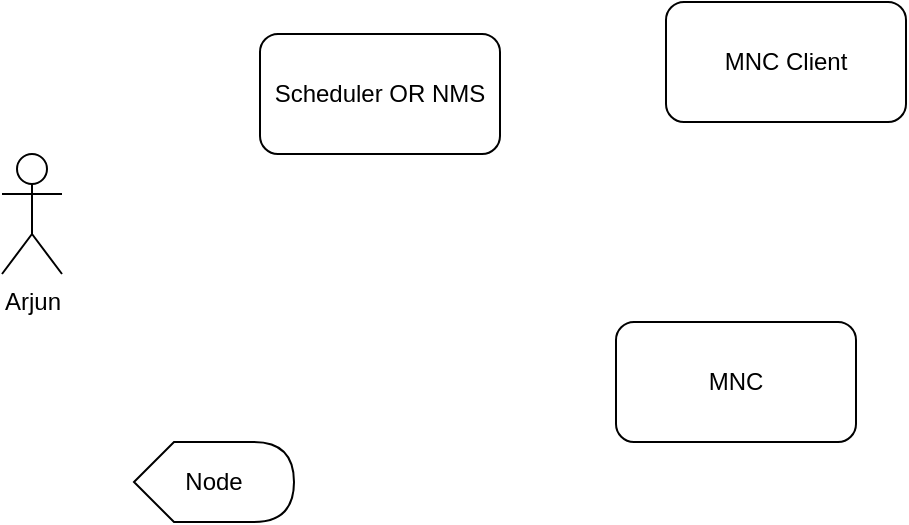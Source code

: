 <mxfile version="27.1.6">
  <diagram name="Page-1" id="rOzXXXHk_BylpBzUH5-h">
    <mxGraphModel dx="1425" dy="843" grid="0" gridSize="10" guides="1" tooltips="1" connect="1" arrows="1" fold="1" page="0" pageScale="1" pageWidth="850" pageHeight="1100" math="0" shadow="0">
      <root>
        <mxCell id="0" />
        <mxCell id="1" parent="0" />
        <mxCell id="RWkT_HldE0pe_v-NqP8z-1" value="Node" style="shape=display;whiteSpace=wrap;html=1;" vertex="1" parent="1">
          <mxGeometry x="-159" y="198" width="80" height="40" as="geometry" />
        </mxCell>
        <mxCell id="RWkT_HldE0pe_v-NqP8z-2" value="MNC" style="rounded=1;whiteSpace=wrap;html=1;" vertex="1" parent="1">
          <mxGeometry x="82" y="138" width="120" height="60" as="geometry" />
        </mxCell>
        <mxCell id="RWkT_HldE0pe_v-NqP8z-3" value="&lt;div&gt;Arjun&lt;/div&gt;&lt;div&gt;&lt;br&gt;&lt;/div&gt;" style="shape=umlActor;verticalLabelPosition=bottom;verticalAlign=top;html=1;outlineConnect=0;" vertex="1" parent="1">
          <mxGeometry x="-225" y="54" width="30" height="60" as="geometry" />
        </mxCell>
        <mxCell id="RWkT_HldE0pe_v-NqP8z-9" value="MNC Client" style="rounded=1;whiteSpace=wrap;html=1;" vertex="1" parent="1">
          <mxGeometry x="107" y="-22" width="120" height="60" as="geometry" />
        </mxCell>
        <mxCell id="RWkT_HldE0pe_v-NqP8z-10" value="Scheduler OR NMS" style="rounded=1;whiteSpace=wrap;html=1;" vertex="1" parent="1">
          <mxGeometry x="-96" y="-6" width="120" height="60" as="geometry" />
        </mxCell>
      </root>
    </mxGraphModel>
  </diagram>
</mxfile>
